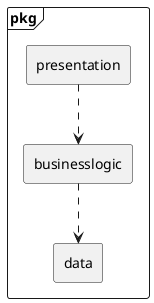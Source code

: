 @startuml
skinparam componentStyle rectangle
frame pkg {
    [presentation] as pre
    [businesslogic] as bus
    [data]
    pre ..> bus
    bus ..> data
}
@enduml